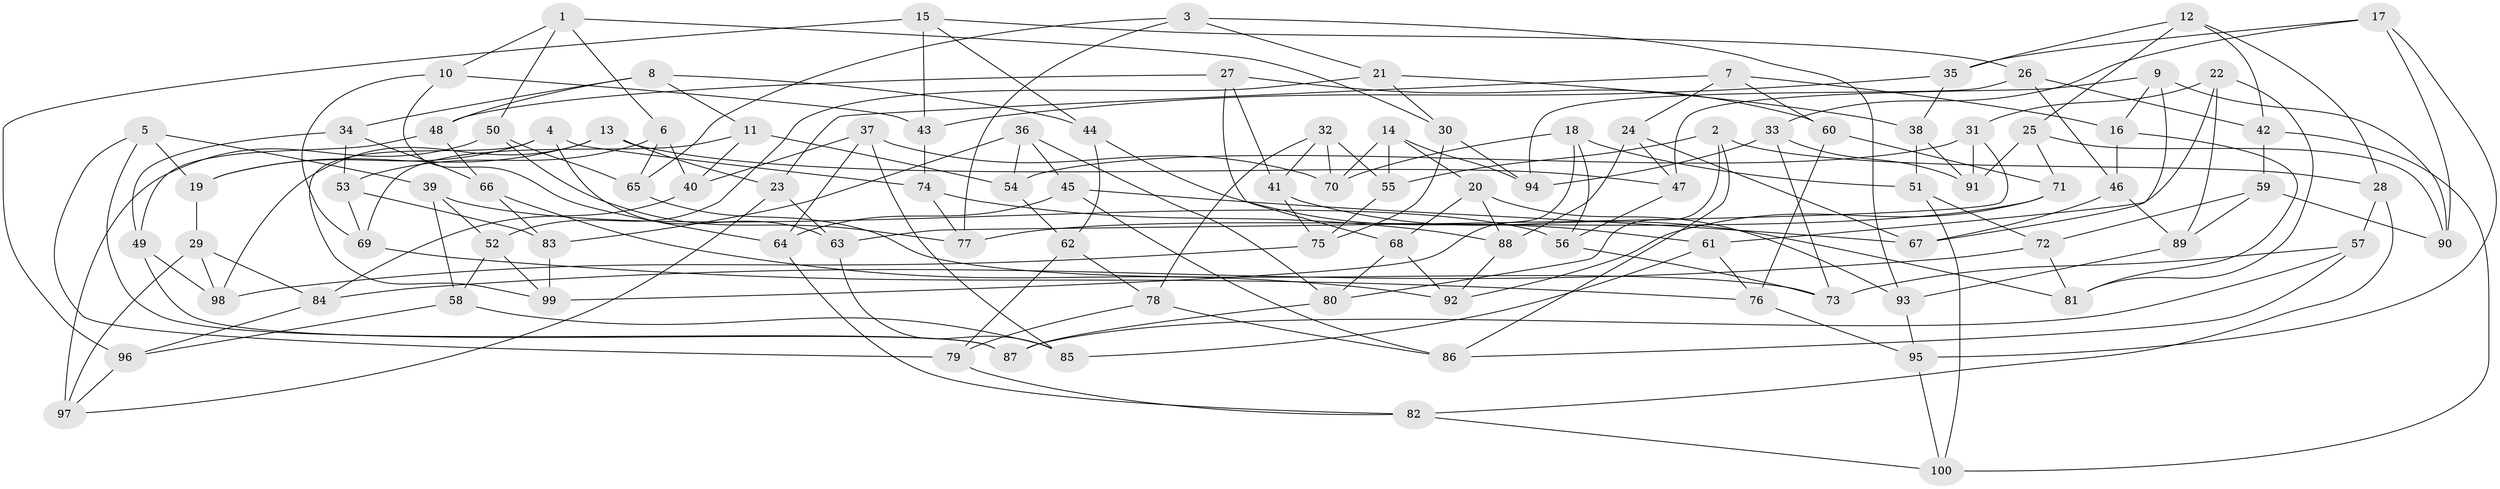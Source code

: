 // Generated by graph-tools (version 1.1) at 2025/38/03/09/25 02:38:08]
// undirected, 100 vertices, 200 edges
graph export_dot {
graph [start="1"]
  node [color=gray90,style=filled];
  1;
  2;
  3;
  4;
  5;
  6;
  7;
  8;
  9;
  10;
  11;
  12;
  13;
  14;
  15;
  16;
  17;
  18;
  19;
  20;
  21;
  22;
  23;
  24;
  25;
  26;
  27;
  28;
  29;
  30;
  31;
  32;
  33;
  34;
  35;
  36;
  37;
  38;
  39;
  40;
  41;
  42;
  43;
  44;
  45;
  46;
  47;
  48;
  49;
  50;
  51;
  52;
  53;
  54;
  55;
  56;
  57;
  58;
  59;
  60;
  61;
  62;
  63;
  64;
  65;
  66;
  67;
  68;
  69;
  70;
  71;
  72;
  73;
  74;
  75;
  76;
  77;
  78;
  79;
  80;
  81;
  82;
  83;
  84;
  85;
  86;
  87;
  88;
  89;
  90;
  91;
  92;
  93;
  94;
  95;
  96;
  97;
  98;
  99;
  100;
  1 -- 30;
  1 -- 6;
  1 -- 50;
  1 -- 10;
  2 -- 28;
  2 -- 55;
  2 -- 80;
  2 -- 86;
  3 -- 21;
  3 -- 65;
  3 -- 93;
  3 -- 77;
  4 -- 63;
  4 -- 99;
  4 -- 74;
  4 -- 19;
  5 -- 19;
  5 -- 79;
  5 -- 87;
  5 -- 39;
  6 -- 40;
  6 -- 65;
  6 -- 53;
  7 -- 23;
  7 -- 60;
  7 -- 24;
  7 -- 16;
  8 -- 34;
  8 -- 44;
  8 -- 11;
  8 -- 48;
  9 -- 16;
  9 -- 67;
  9 -- 90;
  9 -- 47;
  10 -- 64;
  10 -- 69;
  10 -- 43;
  11 -- 54;
  11 -- 40;
  11 -- 69;
  12 -- 42;
  12 -- 28;
  12 -- 35;
  12 -- 25;
  13 -- 47;
  13 -- 23;
  13 -- 19;
  13 -- 98;
  14 -- 70;
  14 -- 94;
  14 -- 20;
  14 -- 55;
  15 -- 26;
  15 -- 44;
  15 -- 96;
  15 -- 43;
  16 -- 81;
  16 -- 46;
  17 -- 90;
  17 -- 95;
  17 -- 35;
  17 -- 33;
  18 -- 56;
  18 -- 51;
  18 -- 99;
  18 -- 70;
  19 -- 29;
  20 -- 93;
  20 -- 88;
  20 -- 68;
  21 -- 30;
  21 -- 52;
  21 -- 38;
  22 -- 31;
  22 -- 89;
  22 -- 81;
  22 -- 61;
  23 -- 97;
  23 -- 63;
  24 -- 67;
  24 -- 88;
  24 -- 47;
  25 -- 71;
  25 -- 90;
  25 -- 91;
  26 -- 46;
  26 -- 94;
  26 -- 42;
  27 -- 41;
  27 -- 60;
  27 -- 68;
  27 -- 48;
  28 -- 57;
  28 -- 82;
  29 -- 84;
  29 -- 98;
  29 -- 97;
  30 -- 94;
  30 -- 75;
  31 -- 54;
  31 -- 63;
  31 -- 91;
  32 -- 41;
  32 -- 78;
  32 -- 70;
  32 -- 55;
  33 -- 91;
  33 -- 94;
  33 -- 73;
  34 -- 53;
  34 -- 66;
  34 -- 49;
  35 -- 43;
  35 -- 38;
  36 -- 45;
  36 -- 54;
  36 -- 83;
  36 -- 80;
  37 -- 64;
  37 -- 85;
  37 -- 70;
  37 -- 40;
  38 -- 91;
  38 -- 51;
  39 -- 58;
  39 -- 52;
  39 -- 56;
  40 -- 84;
  41 -- 75;
  41 -- 81;
  42 -- 59;
  42 -- 100;
  43 -- 74;
  44 -- 62;
  44 -- 61;
  45 -- 86;
  45 -- 67;
  45 -- 64;
  46 -- 67;
  46 -- 89;
  47 -- 56;
  48 -- 66;
  48 -- 49;
  49 -- 87;
  49 -- 98;
  50 -- 77;
  50 -- 97;
  50 -- 65;
  51 -- 72;
  51 -- 100;
  52 -- 99;
  52 -- 58;
  53 -- 69;
  53 -- 83;
  54 -- 62;
  55 -- 75;
  56 -- 73;
  57 -- 73;
  57 -- 86;
  57 -- 87;
  58 -- 96;
  58 -- 85;
  59 -- 89;
  59 -- 72;
  59 -- 90;
  60 -- 71;
  60 -- 76;
  61 -- 76;
  61 -- 85;
  62 -- 78;
  62 -- 79;
  63 -- 85;
  64 -- 82;
  65 -- 73;
  66 -- 83;
  66 -- 92;
  68 -- 92;
  68 -- 80;
  69 -- 76;
  71 -- 77;
  71 -- 92;
  72 -- 81;
  72 -- 84;
  74 -- 77;
  74 -- 88;
  75 -- 98;
  76 -- 95;
  78 -- 86;
  78 -- 79;
  79 -- 82;
  80 -- 87;
  82 -- 100;
  83 -- 99;
  84 -- 96;
  88 -- 92;
  89 -- 93;
  93 -- 95;
  95 -- 100;
  96 -- 97;
}
